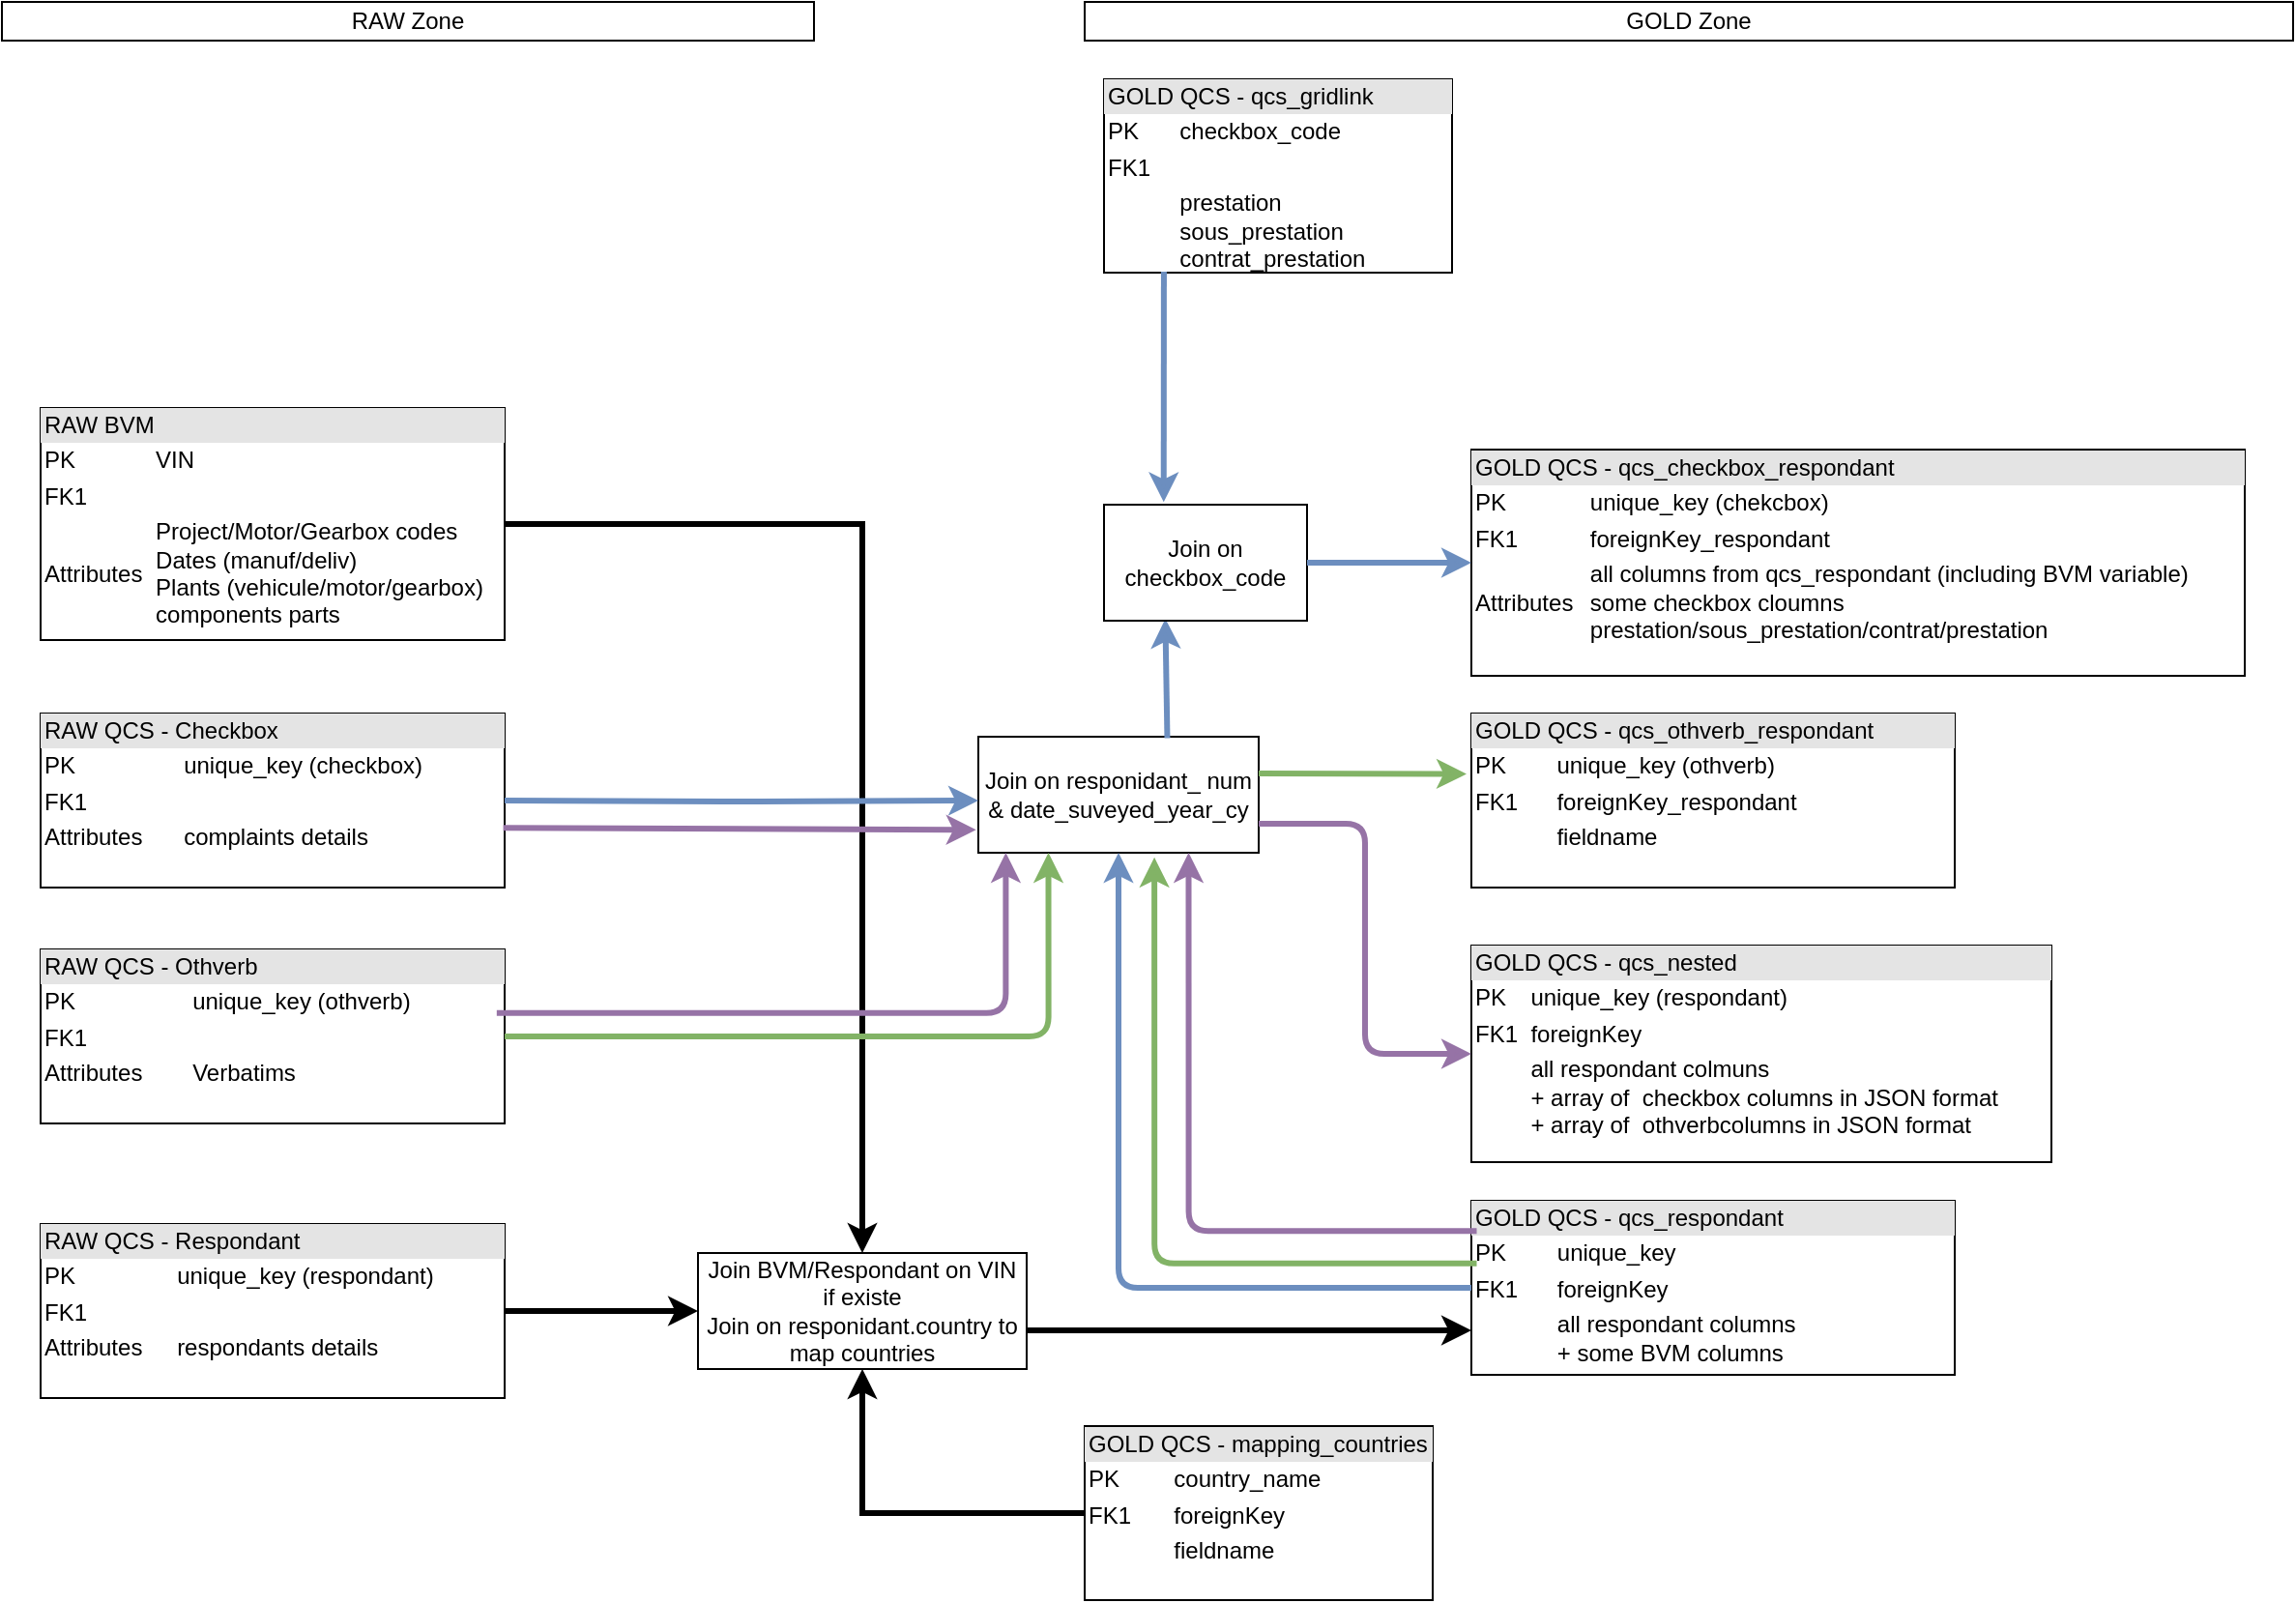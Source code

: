 <mxfile version="12.1.1" type="github" pages="1"><diagram id="2pjvzHN37Qo7HeMBRGvi" name="Page-1"><mxGraphModel dx="1806" dy="921" grid="1" gridSize="10" guides="1" tooltips="1" connect="1" arrows="1" fold="1" page="1" pageScale="1" pageWidth="1169" pageHeight="827" math="0" shadow="0"><root><mxCell id="0"/><mxCell id="1" parent="0"/><mxCell id="ZI2nMnrRs-6BUaA_ZGAO-5" value="&lt;div style=&quot;box-sizing: border-box ; width: 100% ; background: #e4e4e4 ; padding: 2px&quot;&gt;RAW BVM&lt;/div&gt;&lt;table style=&quot;width: 100% ; font-size: 1em&quot; cellpadding=&quot;2&quot; cellspacing=&quot;0&quot;&gt;&lt;tbody&gt;&lt;tr&gt;&lt;td&gt;PK&lt;/td&gt;&lt;td&gt;VIN&lt;/td&gt;&lt;/tr&gt;&lt;tr&gt;&lt;td&gt;FK1&lt;br&gt;&lt;/td&gt;&lt;td&gt;&lt;br&gt;&lt;/td&gt;&lt;/tr&gt;&lt;tr&gt;&lt;td&gt;Attributes&lt;/td&gt;&lt;td&gt;Project/Motor/Gearbox codes&lt;br&gt;Dates (manuf/deliv)&lt;br&gt;Plants (vehicule/motor/gearbox)&lt;br&gt;components parts&lt;/td&gt;&lt;/tr&gt;&lt;/tbody&gt;&lt;/table&gt;" style="verticalAlign=top;align=left;overflow=fill;html=1;" parent="1" vertex="1"><mxGeometry x="70" y="210" width="240" height="120" as="geometry"/></mxCell><mxCell id="ZI2nMnrRs-6BUaA_ZGAO-6" value="&lt;div style=&quot;box-sizing: border-box ; width: 100% ; background: #e4e4e4 ; padding: 2px&quot;&gt;GOLD QCS - qcs_gridlink&lt;/div&gt;&lt;table style=&quot;width: 100% ; font-size: 1em&quot; cellpadding=&quot;2&quot; cellspacing=&quot;0&quot;&gt;&lt;tbody&gt;&lt;tr&gt;&lt;td&gt;PK&lt;/td&gt;&lt;td&gt;checkbox_code&lt;/td&gt;&lt;/tr&gt;&lt;tr&gt;&lt;td&gt;FK1&lt;/td&gt;&lt;td&gt;&lt;br&gt;&lt;/td&gt;&lt;/tr&gt;&lt;tr&gt;&lt;td&gt;&lt;/td&gt;&lt;td&gt;prestation&lt;br&gt;sous_prestation&lt;br&gt;contrat_prestation&lt;/td&gt;&lt;/tr&gt;&lt;/tbody&gt;&lt;/table&gt;" style="verticalAlign=top;align=left;overflow=fill;html=1;" parent="1" vertex="1"><mxGeometry x="620" y="40" width="180" height="100" as="geometry"/></mxCell><mxCell id="ZI2nMnrRs-6BUaA_ZGAO-7" value="&lt;div style=&quot;box-sizing: border-box ; width: 100% ; background: #e4e4e4 ; padding: 2px&quot;&gt;RAW QCS - Othverb&lt;/div&gt;&lt;table style=&quot;width: 100% ; font-size: 1em&quot; cellpadding=&quot;2&quot; cellspacing=&quot;0&quot;&gt;&lt;tbody&gt;&lt;tr&gt;&lt;td&gt;PK&lt;/td&gt;&lt;td&gt;unique_key (othverb)&lt;br&gt;&lt;/td&gt;&lt;/tr&gt;&lt;tr&gt;&lt;td&gt;FK1&lt;/td&gt;&lt;td&gt;&lt;br&gt;&lt;/td&gt;&lt;/tr&gt;&lt;tr&gt;&lt;td&gt;Attributes&lt;/td&gt;&lt;td&gt;Verbatims&lt;/td&gt;&lt;/tr&gt;&lt;/tbody&gt;&lt;/table&gt;" style="verticalAlign=top;align=left;overflow=fill;html=1;" parent="1" vertex="1"><mxGeometry x="70" y="490" width="240" height="90" as="geometry"/></mxCell><mxCell id="ZI2nMnrRs-6BUaA_ZGAO-20" value="" style="edgeStyle=orthogonalEdgeStyle;rounded=0;orthogonalLoop=1;jettySize=auto;html=1;entryX=0;entryY=0.5;entryDx=0;entryDy=0;strokeWidth=3;" parent="1" source="ZI2nMnrRs-6BUaA_ZGAO-8" target="ZI2nMnrRs-6BUaA_ZGAO-17" edge="1"><mxGeometry relative="1" as="geometry"><mxPoint x="330" y="665" as="targetPoint"/></mxGeometry></mxCell><mxCell id="ZI2nMnrRs-6BUaA_ZGAO-8" value="&lt;div style=&quot;box-sizing: border-box ; width: 100% ; background: #e4e4e4 ; padding: 2px&quot;&gt;RAW QCS - Respondant&lt;/div&gt;&lt;table style=&quot;width: 100% ; font-size: 1em&quot; cellpadding=&quot;2&quot; cellspacing=&quot;0&quot;&gt;&lt;tbody&gt;&lt;tr&gt;&lt;td&gt;PK&lt;/td&gt;&lt;td&gt;unique_key (respondant)&lt;/td&gt;&lt;/tr&gt;&lt;tr&gt;&lt;td&gt;FK1&lt;/td&gt;&lt;td&gt;&lt;br&gt;&lt;/td&gt;&lt;/tr&gt;&lt;tr&gt;&lt;td&gt;Attributes&lt;/td&gt;&lt;td&gt;respondants details&lt;/td&gt;&lt;/tr&gt;&lt;/tbody&gt;&lt;/table&gt;" style="verticalAlign=top;align=left;overflow=fill;html=1;" parent="1" vertex="1"><mxGeometry x="70" y="632" width="240" height="90" as="geometry"/></mxCell><mxCell id="ZI2nMnrRs-6BUaA_ZGAO-9" value="&lt;div style=&quot;box-sizing: border-box ; width: 100% ; background: #e4e4e4 ; padding: 2px&quot;&gt;GOLD QCS - qcs_respondant&lt;/div&gt;&lt;table style=&quot;width: 100% ; font-size: 1em&quot; cellpadding=&quot;2&quot; cellspacing=&quot;0&quot;&gt;&lt;tbody&gt;&lt;tr&gt;&lt;td&gt;PK&lt;/td&gt;&lt;td&gt;unique_key&lt;/td&gt;&lt;/tr&gt;&lt;tr&gt;&lt;td&gt;FK1&lt;/td&gt;&lt;td&gt;foreignKey&lt;/td&gt;&lt;/tr&gt;&lt;tr&gt;&lt;td&gt;&lt;/td&gt;&lt;td&gt;all respondant columns&lt;br&gt;+ some BVM columns&lt;/td&gt;&lt;/tr&gt;&lt;/tbody&gt;&lt;/table&gt;" style="verticalAlign=top;align=left;overflow=fill;html=1;" parent="1" vertex="1"><mxGeometry x="810" y="620" width="250" height="90" as="geometry"/></mxCell><mxCell id="ZI2nMnrRs-6BUaA_ZGAO-23" value="" style="edgeStyle=orthogonalEdgeStyle;rounded=0;orthogonalLoop=1;jettySize=auto;html=1;entryX=0.5;entryY=0;entryDx=0;entryDy=0;strokeWidth=3;" parent="1" source="ZI2nMnrRs-6BUaA_ZGAO-5" target="ZI2nMnrRs-6BUaA_ZGAO-17" edge="1"><mxGeometry relative="1" as="geometry"><mxPoint x="330" y="245.0" as="targetPoint"/><mxPoint x="250" y="245.143" as="sourcePoint"/></mxGeometry></mxCell><mxCell id="ZI2nMnrRs-6BUaA_ZGAO-16" value="" style="edgeStyle=orthogonalEdgeStyle;rounded=0;orthogonalLoop=1;jettySize=auto;html=1;strokeWidth=3;" parent="1" source="ZI2nMnrRs-6BUaA_ZGAO-11" target="ZI2nMnrRs-6BUaA_ZGAO-17" edge="1"><mxGeometry relative="1" as="geometry"><mxPoint x="500" y="690" as="targetPoint"/></mxGeometry></mxCell><mxCell id="ZI2nMnrRs-6BUaA_ZGAO-11" value="&lt;div style=&quot;box-sizing: border-box ; width: 100% ; background: #e4e4e4 ; padding: 2px&quot;&gt;GOLD QCS - mapping_countries&lt;/div&gt;&lt;table style=&quot;width: 100% ; font-size: 1em&quot; cellpadding=&quot;2&quot; cellspacing=&quot;0&quot;&gt;&lt;tbody&gt;&lt;tr&gt;&lt;td&gt;PK&lt;/td&gt;&lt;td&gt;country_name&lt;/td&gt;&lt;/tr&gt;&lt;tr&gt;&lt;td&gt;FK1&lt;/td&gt;&lt;td&gt;foreignKey&lt;/td&gt;&lt;/tr&gt;&lt;tr&gt;&lt;td&gt;&lt;/td&gt;&lt;td&gt;fieldname&lt;/td&gt;&lt;/tr&gt;&lt;/tbody&gt;&lt;/table&gt;" style="verticalAlign=top;align=left;overflow=fill;html=1;" parent="1" vertex="1"><mxGeometry x="610" y="736.5" width="180" height="90" as="geometry"/></mxCell><mxCell id="ZI2nMnrRs-6BUaA_ZGAO-18" style="edgeStyle=orthogonalEdgeStyle;rounded=0;orthogonalLoop=1;jettySize=auto;html=1;exitX=1;exitY=0.5;exitDx=0;exitDy=0;strokeWidth=3;" parent="1" edge="1"><mxGeometry relative="1" as="geometry"><mxPoint x="580" y="687" as="sourcePoint"/><mxPoint x="810" y="687" as="targetPoint"/></mxGeometry></mxCell><mxCell id="ZI2nMnrRs-6BUaA_ZGAO-17" value="Join BVM/Respondant on VIN if existe&lt;br&gt;Join on responidant.country to map countries" style="rounded=0;whiteSpace=wrap;html=1;" parent="1" vertex="1"><mxGeometry x="410" y="647" width="170" height="60" as="geometry"/></mxCell><mxCell id="ZI2nMnrRs-6BUaA_ZGAO-24" value="&lt;div style=&quot;box-sizing: border-box ; width: 100% ; background: #e4e4e4 ; padding: 2px&quot;&gt;RAW QCS - Checkbox&lt;/div&gt;&lt;table style=&quot;width: 100% ; font-size: 1em&quot; cellpadding=&quot;2&quot; cellspacing=&quot;0&quot;&gt;&lt;tbody&gt;&lt;tr&gt;&lt;td&gt;PK&lt;/td&gt;&lt;td&gt;unique_key (checkbox)&lt;br&gt;&lt;/td&gt;&lt;/tr&gt;&lt;tr&gt;&lt;td&gt;FK1&lt;/td&gt;&lt;td&gt;&lt;br&gt;&lt;/td&gt;&lt;/tr&gt;&lt;tr&gt;&lt;td&gt;Attributes&lt;/td&gt;&lt;td&gt;complaints details&lt;/td&gt;&lt;/tr&gt;&lt;/tbody&gt;&lt;/table&gt;" style="verticalAlign=top;align=left;overflow=fill;html=1;" parent="1" vertex="1"><mxGeometry x="70" y="368" width="240" height="90" as="geometry"/></mxCell><mxCell id="Fq1YN-gMKNwYri6LMqEY-1" value="&lt;div style=&quot;box-sizing: border-box ; width: 100% ; background: #e4e4e4 ; padding: 2px&quot;&gt;GOLD QCS - qcs_checkbox_respondant&lt;/div&gt;&lt;table style=&quot;width: 100% ; font-size: 1em&quot; cellpadding=&quot;2&quot; cellspacing=&quot;0&quot;&gt;&lt;tbody&gt;&lt;tr&gt;&lt;td&gt;PK&lt;/td&gt;&lt;td&gt;unique_key (chekcbox)&lt;/td&gt;&lt;/tr&gt;&lt;tr&gt;&lt;td&gt;FK1&lt;/td&gt;&lt;td&gt;foreignKey_respondant&lt;/td&gt;&lt;/tr&gt;&lt;tr&gt;&lt;td&gt;Attributes&lt;/td&gt;&lt;td&gt;all columns from qcs_respondant (including BVM variable)&lt;br&gt;some checkbox cloumns&amp;nbsp;&amp;nbsp;&lt;br&gt;prestation/sous_prestation/contrat/prestation&lt;/td&gt;&lt;/tr&gt;&lt;/tbody&gt;&lt;/table&gt;" style="verticalAlign=top;align=left;overflow=fill;html=1;" parent="1" vertex="1"><mxGeometry x="810" y="231.5" width="400" height="117" as="geometry"/></mxCell><mxCell id="Fq1YN-gMKNwYri6LMqEY-2" value="&lt;div style=&quot;box-sizing: border-box ; width: 100% ; background: #e4e4e4 ; padding: 2px&quot;&gt;GOLD QCS - qcs_othverb_respondant&lt;/div&gt;&lt;table style=&quot;width: 100% ; font-size: 1em&quot; cellpadding=&quot;2&quot; cellspacing=&quot;0&quot;&gt;&lt;tbody&gt;&lt;tr&gt;&lt;td&gt;PK&lt;/td&gt;&lt;td&gt;unique_key (othverb)&lt;/td&gt;&lt;/tr&gt;&lt;tr&gt;&lt;td&gt;FK1&lt;/td&gt;&lt;td&gt;foreignKey_respondant&lt;/td&gt;&lt;/tr&gt;&lt;tr&gt;&lt;td&gt;&lt;/td&gt;&lt;td&gt;fieldname&lt;/td&gt;&lt;/tr&gt;&lt;/tbody&gt;&lt;/table&gt;" style="verticalAlign=top;align=left;overflow=fill;html=1;" parent="1" vertex="1"><mxGeometry x="810" y="368" width="250" height="90" as="geometry"/></mxCell><mxCell id="Fq1YN-gMKNwYri6LMqEY-3" value="&lt;div style=&quot;box-sizing: border-box ; width: 100% ; background: #e4e4e4 ; padding: 2px&quot;&gt;GOLD QCS - qcs_nested&lt;/div&gt;&lt;table style=&quot;width: 100% ; font-size: 1em&quot; cellpadding=&quot;2&quot; cellspacing=&quot;0&quot;&gt;&lt;tbody&gt;&lt;tr&gt;&lt;td&gt;PK&lt;/td&gt;&lt;td&gt;unique_key (respondant)&lt;/td&gt;&lt;/tr&gt;&lt;tr&gt;&lt;td&gt;FK1&lt;/td&gt;&lt;td&gt;foreignKey&lt;/td&gt;&lt;/tr&gt;&lt;tr&gt;&lt;td&gt;&lt;/td&gt;&lt;td&gt;all respondant colmuns&lt;br&gt;+ array of&amp;nbsp; checkbox columns in JSON format&lt;br&gt;+ array of&amp;nbsp; othverbcolumns in JSON format&lt;br&gt;&lt;/td&gt;&lt;/tr&gt;&lt;/tbody&gt;&lt;/table&gt;" style="verticalAlign=top;align=left;overflow=fill;html=1;" parent="1" vertex="1"><mxGeometry x="810" y="488" width="300" height="112" as="geometry"/></mxCell><mxCell id="Fq1YN-gMKNwYri6LMqEY-5" value="Join on responidant_ num &amp;amp; date_suveyed_year_cy" style="rounded=0;whiteSpace=wrap;html=1;" parent="1" vertex="1"><mxGeometry x="555" y="380" width="145" height="60" as="geometry"/></mxCell><mxCell id="Fq1YN-gMKNwYri6LMqEY-7" value="" style="endArrow=classic;html=1;fillColor=#dae8fc;strokeColor=#6c8ebf;exitX=0;exitY=0.5;exitDx=0;exitDy=0;edgeStyle=orthogonalEdgeStyle;endFill=1;strokeWidth=3;" parent="1" source="ZI2nMnrRs-6BUaA_ZGAO-9" target="Fq1YN-gMKNwYri6LMqEY-5" edge="1"><mxGeometry width="50" height="50" relative="1" as="geometry"><mxPoint x="639.26" y="745.24" as="sourcePoint"/><mxPoint x="637.5" y="450" as="targetPoint"/></mxGeometry></mxCell><mxCell id="Fq1YN-gMKNwYri6LMqEY-8" value="" style="endArrow=none;html=1;fillColor=#dae8fc;strokeColor=#6c8ebf;exitX=0.302;exitY=0.983;exitDx=0;exitDy=0;entryX=0.674;entryY=0.012;entryDx=0;entryDy=0;entryPerimeter=0;startArrow=classic;startFill=1;exitPerimeter=0;strokeWidth=3;" parent="1" source="Fq1YN-gMKNwYri6LMqEY-19" target="Fq1YN-gMKNwYri6LMqEY-5" edge="1"><mxGeometry width="50" height="50" relative="1" as="geometry"><mxPoint x="820" y="653" as="sourcePoint"/><mxPoint x="638" y="450" as="targetPoint"/></mxGeometry></mxCell><mxCell id="Fq1YN-gMKNwYri6LMqEY-9" value="" style="endArrow=none;html=1;fillColor=#dae8fc;strokeColor=#6c8ebf;edgeStyle=orthogonalEdgeStyle;entryX=1;entryY=0.5;entryDx=0;entryDy=0;endFill=0;startArrow=classic;startFill=1;strokeWidth=3;" parent="1" target="ZI2nMnrRs-6BUaA_ZGAO-24" edge="1"><mxGeometry width="50" height="50" relative="1" as="geometry"><mxPoint x="555" y="413" as="sourcePoint"/><mxPoint x="398" y="496" as="targetPoint"/></mxGeometry></mxCell><mxCell id="Fq1YN-gMKNwYri6LMqEY-11" value="" style="endArrow=classic;html=1;fillColor=#d5e8d4;strokeColor=#82b366;exitX=0.011;exitY=0.36;exitDx=0;exitDy=0;edgeStyle=orthogonalEdgeStyle;endFill=1;entryX=0.628;entryY=1.04;entryDx=0;entryDy=0;strokeWidth=3;entryPerimeter=0;exitPerimeter=0;" parent="1" source="ZI2nMnrRs-6BUaA_ZGAO-9" target="Fq1YN-gMKNwYri6LMqEY-5" edge="1"><mxGeometry width="50" height="50" relative="1" as="geometry"><mxPoint x="820" y="675" as="sourcePoint"/><mxPoint x="638" y="450" as="targetPoint"/></mxGeometry></mxCell><mxCell id="Fq1YN-gMKNwYri6LMqEY-12" value="" style="endArrow=classic;html=1;fillColor=#d5e8d4;strokeColor=#82b366;edgeStyle=orthogonalEdgeStyle;endFill=1;entryX=0.25;entryY=1;entryDx=0;entryDy=0;strokeWidth=3;" parent="1" source="ZI2nMnrRs-6BUaA_ZGAO-7" target="Fq1YN-gMKNwYri6LMqEY-5" edge="1"><mxGeometry width="50" height="50" relative="1" as="geometry"><mxPoint x="693" y="645.5" as="sourcePoint"/><mxPoint x="547" y="442.5" as="targetPoint"/></mxGeometry></mxCell><mxCell id="Fq1YN-gMKNwYri6LMqEY-13" value="" style="endArrow=classic;html=1;fillColor=#d5e8d4;strokeColor=#82b366;endFill=1;entryX=-0.01;entryY=0.347;entryDx=0;entryDy=0;entryPerimeter=0;strokeWidth=3;" parent="1" target="Fq1YN-gMKNwYri6LMqEY-2" edge="1"><mxGeometry width="50" height="50" relative="1" as="geometry"><mxPoint x="700" y="399" as="sourcePoint"/><mxPoint x="810" y="410" as="targetPoint"/></mxGeometry></mxCell><mxCell id="Fq1YN-gMKNwYri6LMqEY-16" value="" style="endArrow=classic;html=1;fillColor=#e1d5e7;strokeColor=#9673a6;edgeStyle=orthogonalEdgeStyle;endFill=1;entryX=0;entryY=0.5;entryDx=0;entryDy=0;exitX=1;exitY=0.75;exitDx=0;exitDy=0;strokeWidth=3;" parent="1" source="Fq1YN-gMKNwYri6LMqEY-5" target="Fq1YN-gMKNwYri6LMqEY-3" edge="1"><mxGeometry width="50" height="50" relative="1" as="geometry"><mxPoint x="730" y="570" as="sourcePoint"/><mxPoint x="674" y="450" as="targetPoint"/></mxGeometry></mxCell><mxCell id="Fq1YN-gMKNwYri6LMqEY-17" value="" style="endArrow=classic;html=1;fillColor=#e1d5e7;strokeColor=#9673a6;endFill=1;strokeWidth=3;exitX=0.997;exitY=0.657;exitDx=0;exitDy=0;exitPerimeter=0;entryX=-0.008;entryY=0.803;entryDx=0;entryDy=0;entryPerimeter=0;" parent="1" source="ZI2nMnrRs-6BUaA_ZGAO-24" target="Fq1YN-gMKNwYri6LMqEY-5" edge="1"><mxGeometry width="50" height="50" relative="1" as="geometry"><mxPoint x="300" y="425" as="sourcePoint"/><mxPoint x="555" y="425" as="targetPoint"/></mxGeometry></mxCell><mxCell id="Fq1YN-gMKNwYri6LMqEY-19" value="Join on checkbox_code" style="rounded=0;whiteSpace=wrap;html=1;" parent="1" vertex="1"><mxGeometry x="620" y="260" width="105" height="60" as="geometry"/></mxCell><mxCell id="Fq1YN-gMKNwYri6LMqEY-20" value="" style="endArrow=none;html=1;fillColor=#dae8fc;strokeColor=#6c8ebf;exitX=0.294;exitY=-0.022;exitDx=0;exitDy=0;entryX=0.172;entryY=0.995;entryDx=0;entryDy=0;entryPerimeter=0;startArrow=classic;startFill=1;exitPerimeter=0;strokeWidth=3;" parent="1" source="Fq1YN-gMKNwYri6LMqEY-19" target="ZI2nMnrRs-6BUaA_ZGAO-6" edge="1"><mxGeometry width="50" height="50" relative="1" as="geometry"><mxPoint x="660.21" y="159.98" as="sourcePoint"/><mxPoint x="661.23" y="221.72" as="targetPoint"/></mxGeometry></mxCell><mxCell id="Fq1YN-gMKNwYri6LMqEY-21" value="" style="endArrow=none;html=1;fillColor=#dae8fc;strokeColor=#6c8ebf;exitX=0;exitY=0.5;exitDx=0;exitDy=0;entryX=1;entryY=0.5;entryDx=0;entryDy=0;startArrow=classic;startFill=1;strokeWidth=3;" parent="1" source="Fq1YN-gMKNwYri6LMqEY-1" target="Fq1YN-gMKNwYri6LMqEY-19" edge="1"><mxGeometry width="50" height="50" relative="1" as="geometry"><mxPoint x="660.87" y="268.68" as="sourcePoint"/><mxPoint x="660.96" y="139.55" as="targetPoint"/></mxGeometry></mxCell><mxCell id="Fq1YN-gMKNwYri6LMqEY-23" value="" style="endArrow=classic;html=1;fillColor=#e1d5e7;strokeColor=#9673a6;edgeStyle=orthogonalEdgeStyle;endFill=1;entryX=0.098;entryY=1;entryDx=0;entryDy=0;exitX=0.983;exitY=0.365;exitDx=0;exitDy=0;strokeWidth=3;exitPerimeter=0;entryPerimeter=0;" parent="1" source="ZI2nMnrRs-6BUaA_ZGAO-7" target="Fq1YN-gMKNwYri6LMqEY-5" edge="1"><mxGeometry width="50" height="50" relative="1" as="geometry"><mxPoint x="710" y="435" as="sourcePoint"/><mxPoint x="820" y="554" as="targetPoint"/></mxGeometry></mxCell><mxCell id="Fq1YN-gMKNwYri6LMqEY-24" value="" style="endArrow=classic;html=1;fillColor=#e1d5e7;strokeColor=#9673a6;edgeStyle=orthogonalEdgeStyle;endFill=1;entryX=0.75;entryY=1;entryDx=0;entryDy=0;exitX=0.011;exitY=0.173;exitDx=0;exitDy=0;strokeWidth=3;exitPerimeter=0;" parent="1" source="ZI2nMnrRs-6BUaA_ZGAO-9" target="Fq1YN-gMKNwYri6LMqEY-5" edge="1"><mxGeometry width="50" height="50" relative="1" as="geometry"><mxPoint x="286" y="533" as="sourcePoint"/><mxPoint x="579" y="450" as="targetPoint"/></mxGeometry></mxCell><mxCell id="Fq1YN-gMKNwYri6LMqEY-25" value="RAW Zone" style="rounded=0;whiteSpace=wrap;html=1;" parent="1" vertex="1"><mxGeometry x="50" width="420" height="20" as="geometry"/></mxCell><mxCell id="Fq1YN-gMKNwYri6LMqEY-26" value="GOLD Zone" style="rounded=0;whiteSpace=wrap;html=1;" parent="1" vertex="1"><mxGeometry x="610" width="625" height="20" as="geometry"/></mxCell></root></mxGraphModel></diagram></mxfile>
